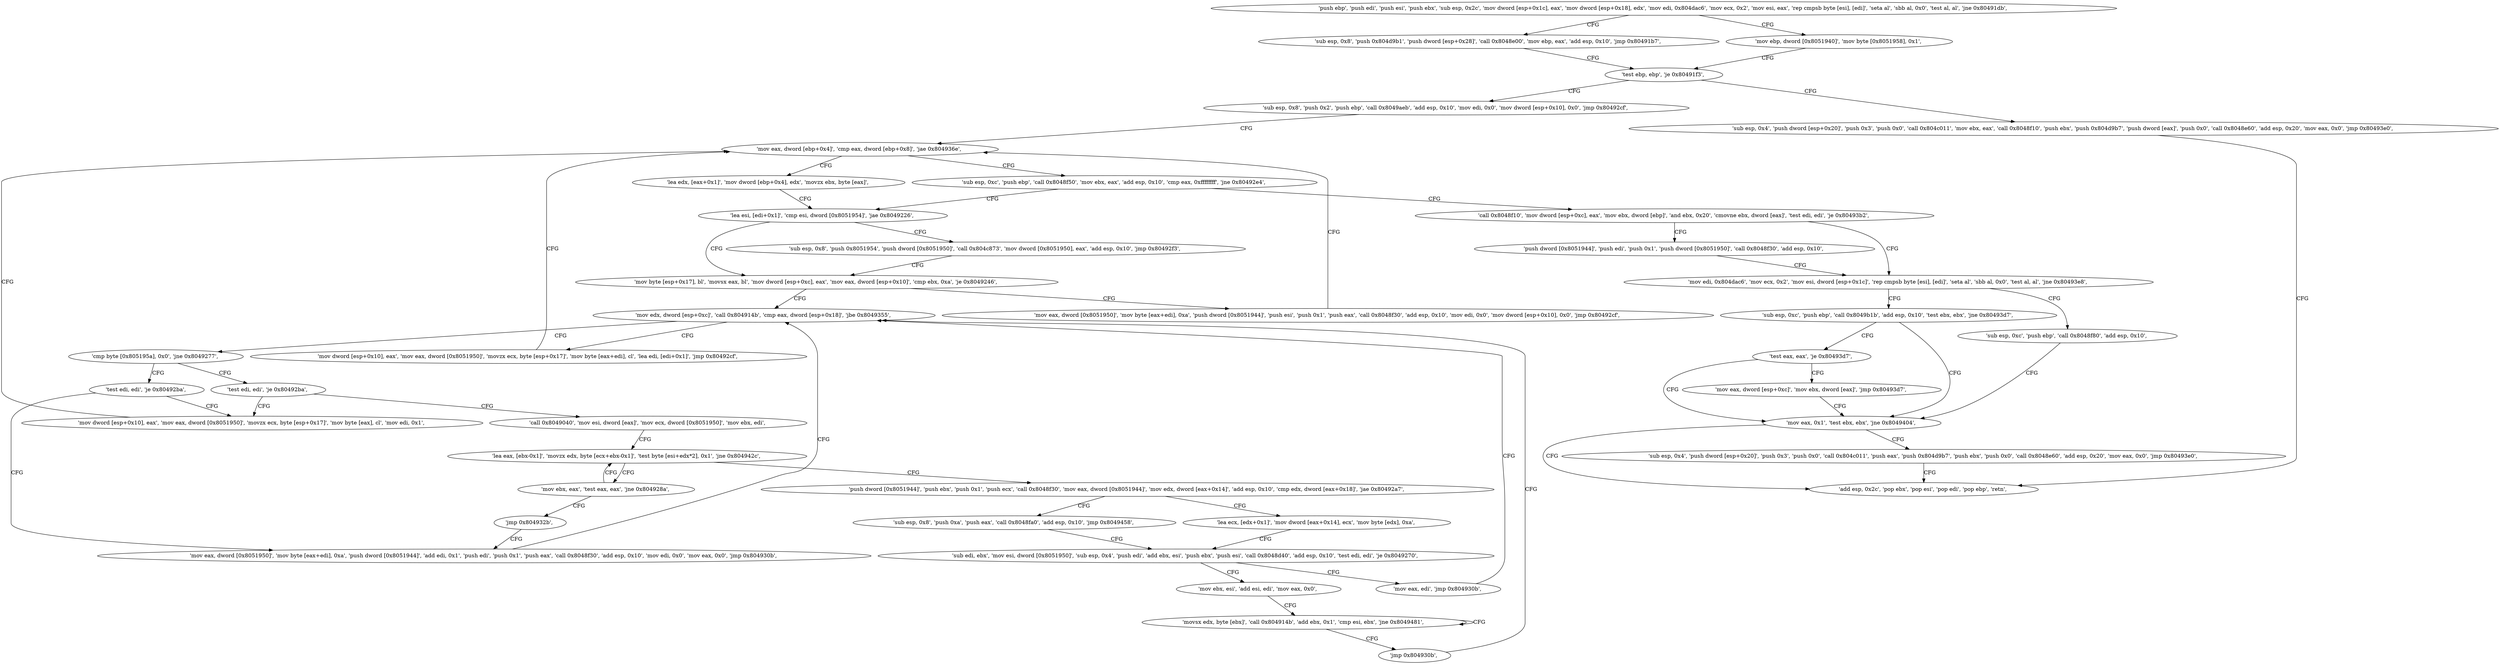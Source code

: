 digraph "func" {
"134517124" [label = "'push ebp', 'push edi', 'push esi', 'push ebx', 'sub esp, 0x2c', 'mov dword [esp+0x1c], eax', 'mov dword [esp+0x18], edx', 'mov edi, 0x804dac6', 'mov ecx, 0x2', 'mov esi, eax', 'rep cmpsb byte [esi], [edi]', 'seta al', 'sbb al, 0x0', 'test al, al', 'jne 0x80491db', " ]
"134517211" [label = "'sub esp, 0x8', 'push 0x804d9b1', 'push dword [esp+0x28]', 'call 0x8048e00', 'mov ebp, eax', 'add esp, 0x10', 'jmp 0x80491b7', " ]
"134517162" [label = "'mov ebp, dword [0x8051940]', 'mov byte [0x8051958], 0x1', " ]
"134517175" [label = "'test ebp, ebp', 'je 0x80491f3', " ]
"134517235" [label = "'sub esp, 0x4', 'push dword [esp+0x20]', 'push 0x3', 'push 0x0', 'call 0x804c011', 'mov ebx, eax', 'call 0x8048f10', 'push ebx', 'push 0x804d9b7', 'push dword [eax]', 'push 0x0', 'call 0x8048e60', 'add esp, 0x20', 'mov eax, 0x0', 'jmp 0x80493e0', " ]
"134517179" [label = "'sub esp, 0x8', 'push 0x2', 'push ebp', 'call 0x8049aeb', 'add esp, 0x10', 'mov edi, 0x0', 'mov dword [esp+0x10], 0x0', 'jmp 0x80492cf', " ]
"134517728" [label = "'add esp, 0x2c', 'pop ebx', 'pop esi', 'pop edi', 'pop ebp', 'retn', " ]
"134517455" [label = "'mov eax, dword [ebp+0x4]', 'cmp eax, dword [ebp+0x8]', 'jae 0x804936e', " ]
"134517614" [label = "'sub esp, 0xc', 'push ebp', 'call 0x8048f50', 'mov ebx, eax', 'add esp, 0x10', 'cmp eax, 0xffffffff', 'jne 0x80492e4', " ]
"134517467" [label = "'lea edx, [eax+0x1]', 'mov dword [ebp+0x4], edx', 'movzx ebx, byte [eax]', " ]
"134517476" [label = "'lea esi, [edi+0x1]', 'cmp esi, dword [0x8051954]', 'jae 0x8049226', " ]
"134517637" [label = "'call 0x8048f10', 'mov dword [esp+0xc], eax', 'mov ebx, dword [ebp]', 'and ebx, 0x20', 'cmovne ebx, dword [eax]', 'test edi, edi', 'je 0x80493b2', " ]
"134517286" [label = "'sub esp, 0x8', 'push 0x8051954', 'push dword [0x8051950]', 'call 0x804c873', 'mov dword [0x8051950], eax', 'add esp, 0x10', 'jmp 0x80492f3', " ]
"134517491" [label = "'mov byte [esp+0x17], bl', 'movsx eax, bl', 'mov dword [esp+0xc], eax', 'mov eax, dword [esp+0x10]', 'cmp ebx, 0xa', 'je 0x8049246', " ]
"134517682" [label = "'mov edi, 0x804dac6', 'mov ecx, 0x2', 'mov esi, dword [esp+0x1c]', 'rep cmpsb byte [esi], [edi]', 'seta al', 'sbb al, 0x0', 'test al, al', 'jne 0x80493e8', " ]
"134517659" [label = "'push dword [0x8051944]', 'push edi', 'push 0x1', 'push dword [0x8051950]', 'call 0x8048f30', 'add esp, 0x10', " ]
"134517318" [label = "'mov eax, dword [0x8051950]', 'mov byte [eax+edi], 0xa', 'push dword [0x8051944]', 'push esi', 'push 0x1', 'push eax', 'call 0x8048f30', 'add esp, 0x10', 'mov edi, 0x0', 'mov dword [esp+0x10], 0x0', 'jmp 0x80492cf', " ]
"134517515" [label = "'mov edx, dword [esp+0xc]', 'call 0x804914b', 'cmp eax, dword [esp+0x18]', 'jbe 0x8049355', " ]
"134517736" [label = "'sub esp, 0xc', 'push ebp', 'call 0x8049b1b', 'add esp, 0x10', 'test ebx, ebx', 'jne 0x80493d7', " ]
"134517707" [label = "'sub esp, 0xc', 'push ebp', 'call 0x8048f80', 'add esp, 0x10', " ]
"134517589" [label = "'mov dword [esp+0x10], eax', 'mov eax, dword [0x8051950]', 'movzx ecx, byte [esp+0x17]', 'mov byte [eax+edi], cl', 'lea edi, [edi+0x1]', 'jmp 0x80492cf', " ]
"134517530" [label = "'cmp byte [0x805195a], 0x0', 'jne 0x8049277', " ]
"134517719" [label = "'mov eax, 0x1', 'test ebx, ebx', 'jne 0x8049404', " ]
"134517752" [label = "'test eax, eax', 'je 0x80493d7', " ]
"134517367" [label = "'test edi, edi', 'je 0x80492ba', " ]
"134517543" [label = "'test edi, edi', 'je 0x80492ba', " ]
"134517764" [label = "'sub esp, 0x4', 'push dword [esp+0x20]', 'push 0x3', 'push 0x0', 'call 0x804c011', 'push eax', 'push 0x804d9b7', 'push ebx', 'push 0x0', 'call 0x8048e60', 'add esp, 0x20', 'mov eax, 0x0', 'jmp 0x80493e0', " ]
"134517756" [label = "'mov eax, dword [esp+0xc]', 'mov ebx, dword [eax]', 'jmp 0x80493d7', " ]
"134517434" [label = "'mov dword [esp+0x10], eax', 'mov eax, dword [0x8051950]', 'movzx ecx, byte [esp+0x17]', 'mov byte [eax], cl', 'mov edi, 0x1', " ]
"134517371" [label = "'call 0x8049040', 'mov esi, dword [eax]', 'mov ecx, dword [0x8051950]', 'mov ebx, edi', " ]
"134517547" [label = "'mov eax, dword [0x8051950]', 'mov byte [eax+edi], 0xa', 'push dword [0x8051944]', 'add edi, 0x1', 'push edi', 'push 0x1', 'push eax', 'call 0x8048f30', 'add esp, 0x10', 'mov edi, 0x0', 'mov eax, 0x0', 'jmp 0x804930b', " ]
"134517386" [label = "'lea eax, [ebx-0x1]', 'movzx edx, byte [ecx+ebx-0x1]', 'test byte [esi+edx*2], 0x1', 'jne 0x804942c', " ]
"134517804" [label = "'push dword [0x8051944]', 'push ebx', 'push 0x1', 'push ecx', 'call 0x8048f30', 'mov eax, dword [0x8051944]', 'mov edx, dword [eax+0x14]', 'add esp, 0x10', 'cmp edx, dword [eax+0x18]', 'jae 0x80492a7', " ]
"134517415" [label = "'sub esp, 0x8', 'push 0xa', 'push eax', 'call 0x8048fa0', 'add esp, 0x10', 'jmp 0x8049458', " ]
"134517839" [label = "'lea ecx, [edx+0x1]', 'mov dword [eax+0x14], ecx', 'mov byte [edx], 0xa', " ]
"134517404" [label = "'mov ebx, eax', 'test eax, eax', 'jne 0x804928a', " ]
"134517410" [label = "'jmp 0x804932b', " ]
"134517848" [label = "'sub edi, ebx', 'mov esi, dword [0x8051950]', 'sub esp, 0x4', 'push edi', 'add ebx, esi', 'push ebx', 'push esi', 'call 0x8048d40', 'add esp, 0x10', 'test edi, edi', 'je 0x8049270', " ]
"134517360" [label = "'mov eax, edi', 'jmp 0x804930b', " ]
"134517880" [label = "'mov ebx, esi', 'add esi, edi', 'mov eax, 0x0', " ]
"134517889" [label = "'movsx edx, byte [ebx]', 'call 0x804914b', 'add ebx, 0x1', 'cmp esi, ebx', 'jne 0x8049481', " ]
"134517904" [label = "'jmp 0x804930b', " ]
"134517124" -> "134517211" [ label = "CFG" ]
"134517124" -> "134517162" [ label = "CFG" ]
"134517211" -> "134517175" [ label = "CFG" ]
"134517162" -> "134517175" [ label = "CFG" ]
"134517175" -> "134517235" [ label = "CFG" ]
"134517175" -> "134517179" [ label = "CFG" ]
"134517235" -> "134517728" [ label = "CFG" ]
"134517179" -> "134517455" [ label = "CFG" ]
"134517455" -> "134517614" [ label = "CFG" ]
"134517455" -> "134517467" [ label = "CFG" ]
"134517614" -> "134517476" [ label = "CFG" ]
"134517614" -> "134517637" [ label = "CFG" ]
"134517467" -> "134517476" [ label = "CFG" ]
"134517476" -> "134517286" [ label = "CFG" ]
"134517476" -> "134517491" [ label = "CFG" ]
"134517637" -> "134517682" [ label = "CFG" ]
"134517637" -> "134517659" [ label = "CFG" ]
"134517286" -> "134517491" [ label = "CFG" ]
"134517491" -> "134517318" [ label = "CFG" ]
"134517491" -> "134517515" [ label = "CFG" ]
"134517682" -> "134517736" [ label = "CFG" ]
"134517682" -> "134517707" [ label = "CFG" ]
"134517659" -> "134517682" [ label = "CFG" ]
"134517318" -> "134517455" [ label = "CFG" ]
"134517515" -> "134517589" [ label = "CFG" ]
"134517515" -> "134517530" [ label = "CFG" ]
"134517736" -> "134517719" [ label = "CFG" ]
"134517736" -> "134517752" [ label = "CFG" ]
"134517707" -> "134517719" [ label = "CFG" ]
"134517589" -> "134517455" [ label = "CFG" ]
"134517530" -> "134517367" [ label = "CFG" ]
"134517530" -> "134517543" [ label = "CFG" ]
"134517719" -> "134517764" [ label = "CFG" ]
"134517719" -> "134517728" [ label = "CFG" ]
"134517752" -> "134517719" [ label = "CFG" ]
"134517752" -> "134517756" [ label = "CFG" ]
"134517367" -> "134517434" [ label = "CFG" ]
"134517367" -> "134517371" [ label = "CFG" ]
"134517543" -> "134517434" [ label = "CFG" ]
"134517543" -> "134517547" [ label = "CFG" ]
"134517764" -> "134517728" [ label = "CFG" ]
"134517756" -> "134517719" [ label = "CFG" ]
"134517434" -> "134517455" [ label = "CFG" ]
"134517371" -> "134517386" [ label = "CFG" ]
"134517547" -> "134517515" [ label = "CFG" ]
"134517386" -> "134517804" [ label = "CFG" ]
"134517386" -> "134517404" [ label = "CFG" ]
"134517804" -> "134517415" [ label = "CFG" ]
"134517804" -> "134517839" [ label = "CFG" ]
"134517415" -> "134517848" [ label = "CFG" ]
"134517839" -> "134517848" [ label = "CFG" ]
"134517404" -> "134517386" [ label = "CFG" ]
"134517404" -> "134517410" [ label = "CFG" ]
"134517410" -> "134517547" [ label = "CFG" ]
"134517848" -> "134517360" [ label = "CFG" ]
"134517848" -> "134517880" [ label = "CFG" ]
"134517360" -> "134517515" [ label = "CFG" ]
"134517880" -> "134517889" [ label = "CFG" ]
"134517889" -> "134517889" [ label = "CFG" ]
"134517889" -> "134517904" [ label = "CFG" ]
"134517904" -> "134517515" [ label = "CFG" ]
}
